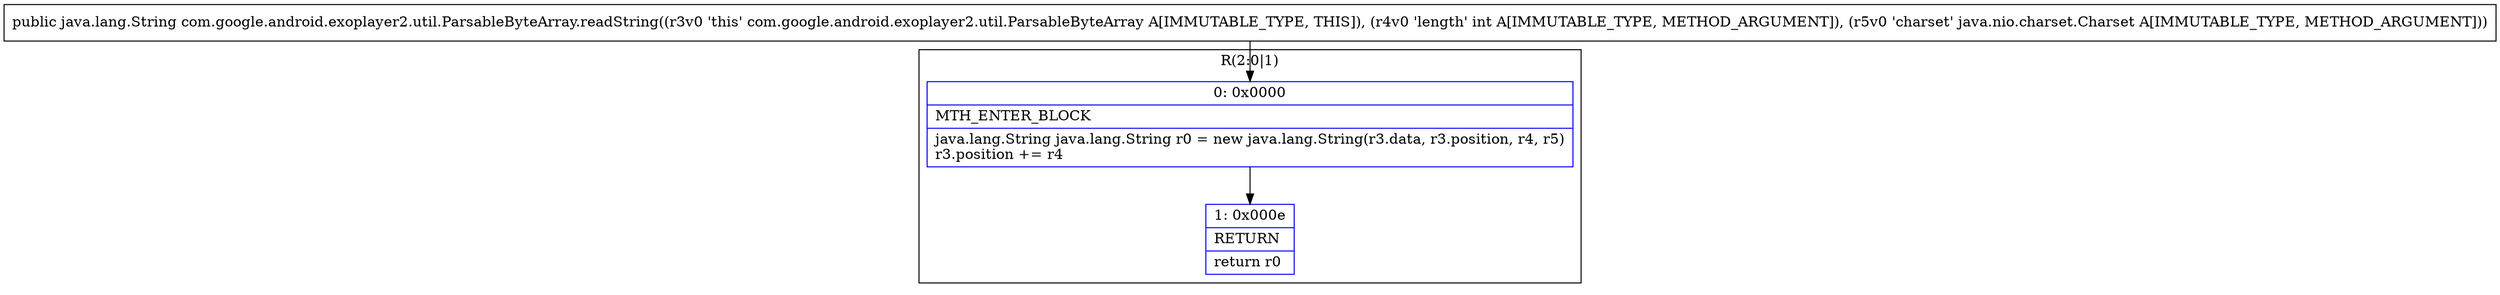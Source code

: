 digraph "CFG forcom.google.android.exoplayer2.util.ParsableByteArray.readString(ILjava\/nio\/charset\/Charset;)Ljava\/lang\/String;" {
subgraph cluster_Region_195649331 {
label = "R(2:0|1)";
node [shape=record,color=blue];
Node_0 [shape=record,label="{0\:\ 0x0000|MTH_ENTER_BLOCK\l|java.lang.String java.lang.String r0 = new java.lang.String(r3.data, r3.position, r4, r5)\lr3.position += r4\l}"];
Node_1 [shape=record,label="{1\:\ 0x000e|RETURN\l|return r0\l}"];
}
MethodNode[shape=record,label="{public java.lang.String com.google.android.exoplayer2.util.ParsableByteArray.readString((r3v0 'this' com.google.android.exoplayer2.util.ParsableByteArray A[IMMUTABLE_TYPE, THIS]), (r4v0 'length' int A[IMMUTABLE_TYPE, METHOD_ARGUMENT]), (r5v0 'charset' java.nio.charset.Charset A[IMMUTABLE_TYPE, METHOD_ARGUMENT])) }"];
MethodNode -> Node_0;
Node_0 -> Node_1;
}

